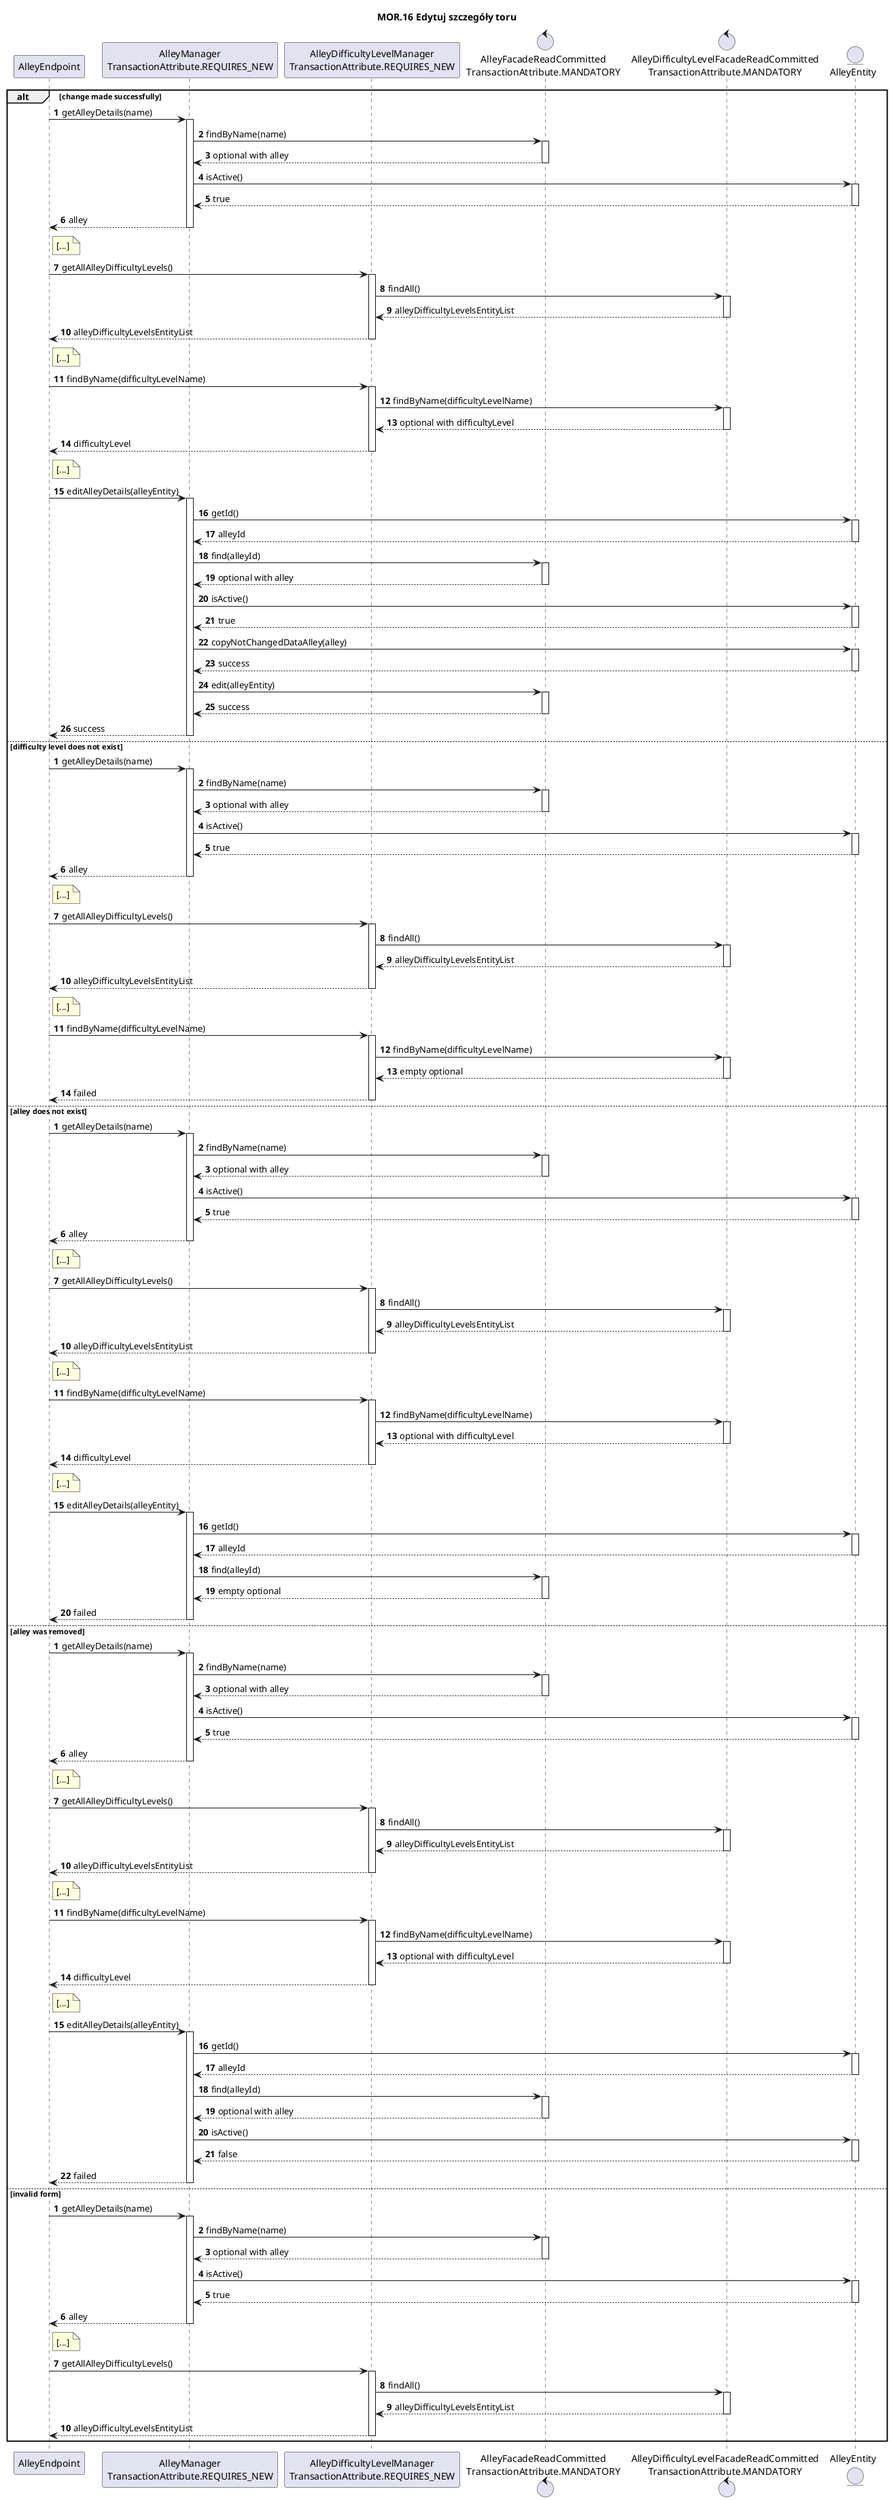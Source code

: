 @startuml
title MOR.16 Edytuj szczegóły toru
autoactivate on
participant AlleyEndpoint
participant "AlleyManager\nTransactionAttribute.REQUIRES_NEW" as AlleyManager
participant "AlleyDifficultyLevelManager\nTransactionAttribute.REQUIRES_NEW" as  AlleyDifficultyLevelManager
control "AlleyFacadeReadCommitted\nTransactionAttribute.MANDATORY" as AlleyFacade
control "AlleyDifficultyLevelFacadeReadCommitted\nTransactionAttribute.MANDATORY" as AlleyDifficultyLevelFacade
entity AlleyEntity


alt change made successfully
autonumber
                    AlleyEndpoint -> AlleyManager: getAlleyDetails(name)
                        AlleyManager -> AlleyFacade: findByName(name)
                        return optional with alley
                        AlleyManager -> AlleyEntity: isActive()
                        return true
                    return alley

                    note right AlleyEndpoint
                        [...]
                    end note

                    AlleyEndpoint -> AlleyDifficultyLevelManager: getAllAlleyDifficultyLevels()
                        AlleyDifficultyLevelManager -> AlleyDifficultyLevelFacade: findAll()
                        return alleyDifficultyLevelsEntityList
                    return alleyDifficultyLevelsEntityList

                    note right AlleyEndpoint
                        [...]
                    end note

                    AlleyEndpoint -> AlleyDifficultyLevelManager: findByName(difficultyLevelName)
                            AlleyDifficultyLevelManager -> AlleyDifficultyLevelFacade: findByName(difficultyLevelName)
                            return optional with difficultyLevel
                    return difficultyLevel

                    note right AlleyEndpoint
                        [...]
                    end note

                    AlleyEndpoint -> AlleyManager: editAlleyDetails(alleyEntity)
                            AlleyManager -> AlleyEntity: getId()
                            return alleyId
                            AlleyManager -> AlleyFacade: find(alleyId)
                            return optional with alley
                            AlleyManager -> AlleyEntity: isActive()
                            return true
                            AlleyManager -> AlleyEntity: copyNotChangedDataAlley(alley)
                            return success
                            AlleyManager -> AlleyFacade: edit(alleyEntity)
                            return success
                    return success
else  difficulty level does not exist
autonumber
                    AlleyEndpoint -> AlleyManager: getAlleyDetails(name)
                        AlleyManager -> AlleyFacade: findByName(name)
                        return optional with alley
                        AlleyManager -> AlleyEntity: isActive()
                        return true
                    return alley

                    note right AlleyEndpoint
                        [...]
                    end note

                    AlleyEndpoint -> AlleyDifficultyLevelManager: getAllAlleyDifficultyLevels()
                        AlleyDifficultyLevelManager -> AlleyDifficultyLevelFacade: findAll()
                        return alleyDifficultyLevelsEntityList
                    return alleyDifficultyLevelsEntityList

                    note right AlleyEndpoint
                        [...]
                    end note

                    AlleyEndpoint -> AlleyDifficultyLevelManager: findByName(difficultyLevelName)
                        AlleyDifficultyLevelManager -> AlleyDifficultyLevelFacade: findByName(difficultyLevelName)
                        return empty optional
                    return failed
else alley does not exist
autonumber
                    AlleyEndpoint -> AlleyManager: getAlleyDetails(name)
                        AlleyManager -> AlleyFacade: findByName(name)
                        return optional with alley
                        AlleyManager -> AlleyEntity: isActive()
                        return true
                    return alley

                    note right AlleyEndpoint
                        [...]
                    end note

                    AlleyEndpoint -> AlleyDifficultyLevelManager: getAllAlleyDifficultyLevels()
                        AlleyDifficultyLevelManager -> AlleyDifficultyLevelFacade: findAll()
                        return alleyDifficultyLevelsEntityList
                    return alleyDifficultyLevelsEntityList

                    note right AlleyEndpoint
                        [...]
                    end note

                    AlleyEndpoint -> AlleyDifficultyLevelManager: findByName(difficultyLevelName)
                        AlleyDifficultyLevelManager -> AlleyDifficultyLevelFacade: findByName(difficultyLevelName)
                        return optional with difficultyLevel
                    return difficultyLevel

                    note right AlleyEndpoint
                        [...]
                    end note

                    AlleyEndpoint -> AlleyManager: editAlleyDetails(alleyEntity)
                            AlleyManager -> AlleyEntity: getId()
                            return alleyId
                            AlleyManager -> AlleyFacade: find(alleyId)
                            return empty optional
                    return failed
else alley was removed
autonumber
                    AlleyEndpoint -> AlleyManager: getAlleyDetails(name)
                        AlleyManager -> AlleyFacade: findByName(name)
                        return optional with alley
                        AlleyManager -> AlleyEntity: isActive()
                        return true
                    return alley

                    note right AlleyEndpoint
                        [...]
                    end note

                    AlleyEndpoint -> AlleyDifficultyLevelManager: getAllAlleyDifficultyLevels()
                        AlleyDifficultyLevelManager -> AlleyDifficultyLevelFacade: findAll()
                        return alleyDifficultyLevelsEntityList
                    return alleyDifficultyLevelsEntityList

                    note right AlleyEndpoint
                        [...]
                    end note

                    AlleyEndpoint -> AlleyDifficultyLevelManager: findByName(difficultyLevelName)
                        AlleyDifficultyLevelManager -> AlleyDifficultyLevelFacade: findByName(difficultyLevelName)
                        return optional with difficultyLevel
                    return difficultyLevel

                    note right AlleyEndpoint
                        [...]
                    end note

                    AlleyEndpoint -> AlleyManager: editAlleyDetails(alleyEntity)
                            AlleyManager -> AlleyEntity: getId()
                            return alleyId
                            AlleyManager -> AlleyFacade: find(alleyId)
                            return optional with alley
                            AlleyManager -> AlleyEntity: isActive()
                            return false
                    return failed
else invalid form
autonumber
                    AlleyEndpoint -> AlleyManager: getAlleyDetails(name)
                        AlleyManager -> AlleyFacade: findByName(name)
                        return optional with alley
                        AlleyManager -> AlleyEntity: isActive()
                        return true
                    return alley

                    note right AlleyEndpoint
                        [...]
                    end note

                    AlleyEndpoint -> AlleyDifficultyLevelManager: getAllAlleyDifficultyLevels()
                        AlleyDifficultyLevelManager -> AlleyDifficultyLevelFacade: findAll()
                        return alleyDifficultyLevelsEntityList
                    return alleyDifficultyLevelsEntityList
end
@enduml
